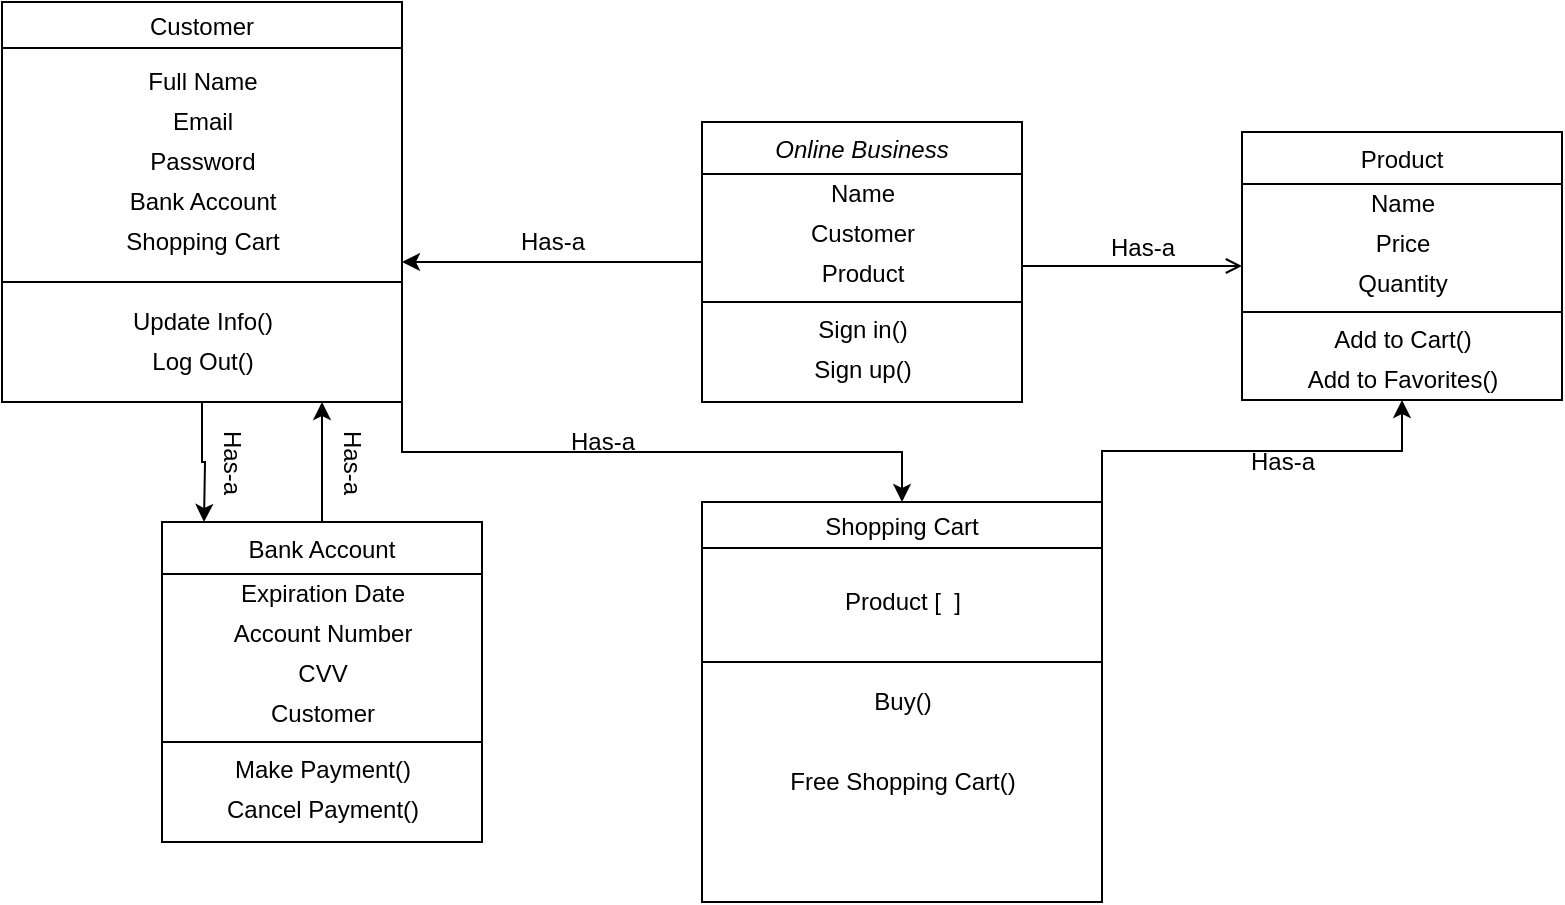 <mxfile version="15.3.8" type="github">
  <diagram id="C5RBs43oDa-KdzZeNtuy" name="Page-1">
    <mxGraphModel dx="1221" dy="613" grid="1" gridSize="10" guides="1" tooltips="1" connect="1" arrows="1" fold="1" page="1" pageScale="1" pageWidth="827" pageHeight="1169" math="0" shadow="0">
      <root>
        <mxCell id="WIyWlLk6GJQsqaUBKTNV-0" />
        <mxCell id="WIyWlLk6GJQsqaUBKTNV-1" parent="WIyWlLk6GJQsqaUBKTNV-0" />
        <mxCell id="zkfFHV4jXpPFQw0GAbJ--0" value="Online Business" style="swimlane;fontStyle=2;align=center;verticalAlign=top;childLayout=stackLayout;horizontal=1;startSize=26;horizontalStack=0;resizeParent=1;resizeLast=0;collapsible=1;marginBottom=0;rounded=0;shadow=0;strokeWidth=1;" parent="WIyWlLk6GJQsqaUBKTNV-1" vertex="1">
          <mxGeometry x="380" y="130" width="160" height="140" as="geometry">
            <mxRectangle x="230" y="140" width="160" height="26" as="alternateBounds" />
          </mxGeometry>
        </mxCell>
        <mxCell id="H1VJc0rH2VVA3c3n-pW1-8" value="Name" style="text;html=1;resizable=0;autosize=1;align=center;verticalAlign=middle;points=[];fillColor=none;strokeColor=none;rounded=0;" vertex="1" parent="zkfFHV4jXpPFQw0GAbJ--0">
          <mxGeometry y="26" width="160" height="20" as="geometry" />
        </mxCell>
        <mxCell id="H1VJc0rH2VVA3c3n-pW1-6" value="Customer" style="text;html=1;resizable=0;autosize=1;align=center;verticalAlign=middle;points=[];fillColor=none;strokeColor=none;rounded=0;" vertex="1" parent="zkfFHV4jXpPFQw0GAbJ--0">
          <mxGeometry y="46" width="160" height="20" as="geometry" />
        </mxCell>
        <mxCell id="H1VJc0rH2VVA3c3n-pW1-7" value="Product" style="text;html=1;resizable=0;autosize=1;align=center;verticalAlign=middle;points=[];fillColor=none;strokeColor=none;rounded=0;" vertex="1" parent="zkfFHV4jXpPFQw0GAbJ--0">
          <mxGeometry y="66" width="160" height="20" as="geometry" />
        </mxCell>
        <mxCell id="zkfFHV4jXpPFQw0GAbJ--4" value="" style="line;html=1;strokeWidth=1;align=left;verticalAlign=middle;spacingTop=-1;spacingLeft=3;spacingRight=3;rotatable=0;labelPosition=right;points=[];portConstraint=eastwest;" parent="zkfFHV4jXpPFQw0GAbJ--0" vertex="1">
          <mxGeometry y="86" width="160" height="8" as="geometry" />
        </mxCell>
        <mxCell id="H1VJc0rH2VVA3c3n-pW1-9" value="Sign in()" style="text;html=1;resizable=0;autosize=1;align=center;verticalAlign=middle;points=[];fillColor=none;strokeColor=none;rounded=0;" vertex="1" parent="zkfFHV4jXpPFQw0GAbJ--0">
          <mxGeometry y="94" width="160" height="20" as="geometry" />
        </mxCell>
        <mxCell id="H1VJc0rH2VVA3c3n-pW1-10" value="Sign up()" style="text;html=1;resizable=0;autosize=1;align=center;verticalAlign=middle;points=[];fillColor=none;strokeColor=none;rounded=0;" vertex="1" parent="zkfFHV4jXpPFQw0GAbJ--0">
          <mxGeometry y="114" width="160" height="20" as="geometry" />
        </mxCell>
        <mxCell id="H1VJc0rH2VVA3c3n-pW1-26" style="edgeStyle=orthogonalEdgeStyle;rounded=0;orthogonalLoop=1;jettySize=auto;html=1;exitX=0.5;exitY=0;exitDx=0;exitDy=0;" edge="1" parent="WIyWlLk6GJQsqaUBKTNV-1" source="zkfFHV4jXpPFQw0GAbJ--6">
          <mxGeometry relative="1" as="geometry">
            <mxPoint x="190" y="270" as="targetPoint" />
          </mxGeometry>
        </mxCell>
        <mxCell id="zkfFHV4jXpPFQw0GAbJ--6" value="Bank Account" style="swimlane;fontStyle=0;align=center;verticalAlign=top;childLayout=stackLayout;horizontal=1;startSize=26;horizontalStack=0;resizeParent=1;resizeLast=0;collapsible=1;marginBottom=0;rounded=0;shadow=0;strokeWidth=1;" parent="WIyWlLk6GJQsqaUBKTNV-1" vertex="1">
          <mxGeometry x="110" y="330" width="160" height="160" as="geometry">
            <mxRectangle x="130" y="380" width="160" height="26" as="alternateBounds" />
          </mxGeometry>
        </mxCell>
        <mxCell id="H1VJc0rH2VVA3c3n-pW1-25" value="Expiration Date" style="text;html=1;resizable=0;autosize=1;align=center;verticalAlign=middle;points=[];fillColor=none;strokeColor=none;rounded=0;" vertex="1" parent="zkfFHV4jXpPFQw0GAbJ--6">
          <mxGeometry y="26" width="160" height="20" as="geometry" />
        </mxCell>
        <mxCell id="H1VJc0rH2VVA3c3n-pW1-28" value="Account Number" style="text;html=1;resizable=0;autosize=1;align=center;verticalAlign=middle;points=[];fillColor=none;strokeColor=none;rounded=0;" vertex="1" parent="zkfFHV4jXpPFQw0GAbJ--6">
          <mxGeometry y="46" width="160" height="20" as="geometry" />
        </mxCell>
        <mxCell id="H1VJc0rH2VVA3c3n-pW1-29" value="CVV" style="text;html=1;resizable=0;autosize=1;align=center;verticalAlign=middle;points=[];fillColor=none;strokeColor=none;rounded=0;" vertex="1" parent="zkfFHV4jXpPFQw0GAbJ--6">
          <mxGeometry y="66" width="160" height="20" as="geometry" />
        </mxCell>
        <mxCell id="H1VJc0rH2VVA3c3n-pW1-30" value="Customer" style="text;html=1;resizable=0;autosize=1;align=center;verticalAlign=middle;points=[];fillColor=none;strokeColor=none;rounded=0;" vertex="1" parent="zkfFHV4jXpPFQw0GAbJ--6">
          <mxGeometry y="86" width="160" height="20" as="geometry" />
        </mxCell>
        <mxCell id="zkfFHV4jXpPFQw0GAbJ--9" value="" style="line;html=1;strokeWidth=1;align=left;verticalAlign=middle;spacingTop=-1;spacingLeft=3;spacingRight=3;rotatable=0;labelPosition=right;points=[];portConstraint=eastwest;" parent="zkfFHV4jXpPFQw0GAbJ--6" vertex="1">
          <mxGeometry y="106" width="160" height="8" as="geometry" />
        </mxCell>
        <mxCell id="H1VJc0rH2VVA3c3n-pW1-31" value="Make Payment()" style="text;html=1;resizable=0;autosize=1;align=center;verticalAlign=middle;points=[];fillColor=none;strokeColor=none;rounded=0;" vertex="1" parent="zkfFHV4jXpPFQw0GAbJ--6">
          <mxGeometry y="114" width="160" height="20" as="geometry" />
        </mxCell>
        <mxCell id="H1VJc0rH2VVA3c3n-pW1-32" value="Cancel Payment()" style="text;html=1;resizable=0;autosize=1;align=center;verticalAlign=middle;points=[];fillColor=none;strokeColor=none;rounded=0;" vertex="1" parent="zkfFHV4jXpPFQw0GAbJ--6">
          <mxGeometry y="134" width="160" height="20" as="geometry" />
        </mxCell>
        <mxCell id="zkfFHV4jXpPFQw0GAbJ--17" value="Product" style="swimlane;fontStyle=0;align=center;verticalAlign=top;childLayout=stackLayout;horizontal=1;startSize=26;horizontalStack=0;resizeParent=1;resizeLast=0;collapsible=1;marginBottom=0;rounded=0;shadow=0;strokeWidth=1;" parent="WIyWlLk6GJQsqaUBKTNV-1" vertex="1">
          <mxGeometry x="650" y="135" width="160" height="134" as="geometry">
            <mxRectangle x="550" y="140" width="160" height="26" as="alternateBounds" />
          </mxGeometry>
        </mxCell>
        <mxCell id="H1VJc0rH2VVA3c3n-pW1-12" value="Name" style="text;html=1;resizable=0;autosize=1;align=center;verticalAlign=middle;points=[];fillColor=none;strokeColor=none;rounded=0;" vertex="1" parent="zkfFHV4jXpPFQw0GAbJ--17">
          <mxGeometry y="26" width="160" height="20" as="geometry" />
        </mxCell>
        <mxCell id="H1VJc0rH2VVA3c3n-pW1-11" value="Price" style="text;html=1;resizable=0;autosize=1;align=center;verticalAlign=middle;points=[];fillColor=none;strokeColor=none;rounded=0;" vertex="1" parent="zkfFHV4jXpPFQw0GAbJ--17">
          <mxGeometry y="46" width="160" height="20" as="geometry" />
        </mxCell>
        <mxCell id="H1VJc0rH2VVA3c3n-pW1-42" value="Quantity" style="text;html=1;resizable=0;autosize=1;align=center;verticalAlign=middle;points=[];fillColor=none;strokeColor=none;rounded=0;" vertex="1" parent="zkfFHV4jXpPFQw0GAbJ--17">
          <mxGeometry y="66" width="160" height="20" as="geometry" />
        </mxCell>
        <mxCell id="zkfFHV4jXpPFQw0GAbJ--23" value="" style="line;html=1;strokeWidth=1;align=left;verticalAlign=middle;spacingTop=-1;spacingLeft=3;spacingRight=3;rotatable=0;labelPosition=right;points=[];portConstraint=eastwest;" parent="zkfFHV4jXpPFQw0GAbJ--17" vertex="1">
          <mxGeometry y="86" width="160" height="8" as="geometry" />
        </mxCell>
        <mxCell id="H1VJc0rH2VVA3c3n-pW1-33" value="Add to Cart()" style="text;html=1;resizable=0;autosize=1;align=center;verticalAlign=middle;points=[];fillColor=none;strokeColor=none;rounded=0;" vertex="1" parent="zkfFHV4jXpPFQw0GAbJ--17">
          <mxGeometry y="94" width="160" height="20" as="geometry" />
        </mxCell>
        <mxCell id="H1VJc0rH2VVA3c3n-pW1-34" value="Add to Favorites()" style="text;html=1;resizable=0;autosize=1;align=center;verticalAlign=middle;points=[];fillColor=none;strokeColor=none;rounded=0;" vertex="1" parent="zkfFHV4jXpPFQw0GAbJ--17">
          <mxGeometry y="114" width="160" height="20" as="geometry" />
        </mxCell>
        <mxCell id="zkfFHV4jXpPFQw0GAbJ--26" value="" style="endArrow=open;shadow=0;strokeWidth=1;rounded=0;endFill=1;edgeStyle=elbowEdgeStyle;elbow=vertical;" parent="WIyWlLk6GJQsqaUBKTNV-1" source="zkfFHV4jXpPFQw0GAbJ--0" target="zkfFHV4jXpPFQw0GAbJ--17" edge="1">
          <mxGeometry x="0.5" y="41" relative="1" as="geometry">
            <mxPoint x="380" y="192" as="sourcePoint" />
            <mxPoint x="540" y="192" as="targetPoint" />
            <mxPoint x="-40" y="32" as="offset" />
          </mxGeometry>
        </mxCell>
        <mxCell id="zkfFHV4jXpPFQw0GAbJ--29" value="Has-a" style="text;html=1;resizable=0;points=[];;align=center;verticalAlign=middle;labelBackgroundColor=none;rounded=0;shadow=0;strokeWidth=1;fontSize=12;" parent="zkfFHV4jXpPFQw0GAbJ--26" vertex="1" connectable="0">
          <mxGeometry x="0.5" y="49" relative="1" as="geometry">
            <mxPoint x="-23" y="40" as="offset" />
          </mxGeometry>
        </mxCell>
        <mxCell id="H1VJc0rH2VVA3c3n-pW1-4" value="Has-a" style="text;html=1;align=center;verticalAlign=middle;resizable=0;points=[];autosize=1;strokeColor=none;fillColor=none;" vertex="1" parent="WIyWlLk6GJQsqaUBKTNV-1">
          <mxGeometry x="280" y="180" width="50" height="20" as="geometry" />
        </mxCell>
        <mxCell id="H1VJc0rH2VVA3c3n-pW1-23" style="edgeStyle=orthogonalEdgeStyle;rounded=0;orthogonalLoop=1;jettySize=auto;html=1;exitX=0.5;exitY=1;exitDx=0;exitDy=0;" edge="1" parent="WIyWlLk6GJQsqaUBKTNV-1" source="H1VJc0rH2VVA3c3n-pW1-5">
          <mxGeometry relative="1" as="geometry">
            <mxPoint x="131" y="310" as="sourcePoint" />
            <mxPoint x="131" y="330" as="targetPoint" />
          </mxGeometry>
        </mxCell>
        <mxCell id="H1VJc0rH2VVA3c3n-pW1-36" style="edgeStyle=orthogonalEdgeStyle;rounded=0;orthogonalLoop=1;jettySize=auto;html=1;exitX=1;exitY=1;exitDx=0;exitDy=0;" edge="1" parent="WIyWlLk6GJQsqaUBKTNV-1" source="H1VJc0rH2VVA3c3n-pW1-5" target="H1VJc0rH2VVA3c3n-pW1-37">
          <mxGeometry relative="1" as="geometry">
            <mxPoint x="480" y="360" as="targetPoint" />
          </mxGeometry>
        </mxCell>
        <mxCell id="H1VJc0rH2VVA3c3n-pW1-5" value="Customer" style="swimlane;fontStyle=0;startSize=23;" vertex="1" parent="WIyWlLk6GJQsqaUBKTNV-1">
          <mxGeometry x="30" y="70" width="200" height="200" as="geometry" />
        </mxCell>
        <mxCell id="H1VJc0rH2VVA3c3n-pW1-14" value="Full Name" style="text;html=1;resizable=0;autosize=1;align=center;verticalAlign=middle;points=[];fillColor=none;strokeColor=none;rounded=0;" vertex="1" parent="H1VJc0rH2VVA3c3n-pW1-5">
          <mxGeometry x="65" y="30" width="70" height="20" as="geometry" />
        </mxCell>
        <mxCell id="H1VJc0rH2VVA3c3n-pW1-15" value="" style="endArrow=none;html=1;" edge="1" parent="H1VJc0rH2VVA3c3n-pW1-5">
          <mxGeometry width="50" height="50" relative="1" as="geometry">
            <mxPoint y="140" as="sourcePoint" />
            <mxPoint x="200" y="140" as="targetPoint" />
          </mxGeometry>
        </mxCell>
        <mxCell id="H1VJc0rH2VVA3c3n-pW1-18" value="Email" style="text;html=1;resizable=0;autosize=1;align=center;verticalAlign=middle;points=[];fillColor=none;strokeColor=none;rounded=0;" vertex="1" parent="H1VJc0rH2VVA3c3n-pW1-5">
          <mxGeometry x="75" y="50" width="50" height="20" as="geometry" />
        </mxCell>
        <mxCell id="H1VJc0rH2VVA3c3n-pW1-19" value="Password" style="text;html=1;resizable=0;autosize=1;align=center;verticalAlign=middle;points=[];fillColor=none;strokeColor=none;rounded=0;" vertex="1" parent="H1VJc0rH2VVA3c3n-pW1-5">
          <mxGeometry x="65" y="70" width="70" height="20" as="geometry" />
        </mxCell>
        <mxCell id="H1VJc0rH2VVA3c3n-pW1-20" value="Bank Account" style="text;html=1;resizable=0;autosize=1;align=center;verticalAlign=middle;points=[];fillColor=none;strokeColor=none;rounded=0;" vertex="1" parent="H1VJc0rH2VVA3c3n-pW1-5">
          <mxGeometry x="55" y="90" width="90" height="20" as="geometry" />
        </mxCell>
        <mxCell id="H1VJc0rH2VVA3c3n-pW1-21" value="Update Info()" style="text;html=1;resizable=0;autosize=1;align=center;verticalAlign=middle;points=[];fillColor=none;strokeColor=none;rounded=0;" vertex="1" parent="H1VJc0rH2VVA3c3n-pW1-5">
          <mxGeometry x="55" y="150" width="90" height="20" as="geometry" />
        </mxCell>
        <mxCell id="H1VJc0rH2VVA3c3n-pW1-22" value="Log Out()" style="text;html=1;resizable=0;autosize=1;align=center;verticalAlign=middle;points=[];fillColor=none;strokeColor=none;rounded=0;" vertex="1" parent="H1VJc0rH2VVA3c3n-pW1-5">
          <mxGeometry x="65" y="170" width="70" height="20" as="geometry" />
        </mxCell>
        <mxCell id="H1VJc0rH2VVA3c3n-pW1-48" value="Shopping Cart" style="text;html=1;resizable=0;autosize=1;align=center;verticalAlign=middle;points=[];fillColor=none;strokeColor=none;rounded=0;" vertex="1" parent="H1VJc0rH2VVA3c3n-pW1-5">
          <mxGeometry x="55" y="110" width="90" height="20" as="geometry" />
        </mxCell>
        <mxCell id="H1VJc0rH2VVA3c3n-pW1-13" style="edgeStyle=orthogonalEdgeStyle;rounded=0;orthogonalLoop=1;jettySize=auto;html=1;" edge="1" parent="WIyWlLk6GJQsqaUBKTNV-1" source="H1VJc0rH2VVA3c3n-pW1-7">
          <mxGeometry relative="1" as="geometry">
            <mxPoint x="230" y="200" as="targetPoint" />
            <Array as="points">
              <mxPoint x="230" y="200" />
            </Array>
          </mxGeometry>
        </mxCell>
        <mxCell id="H1VJc0rH2VVA3c3n-pW1-24" value="Has-a" style="text;html=1;resizable=0;autosize=1;align=center;verticalAlign=middle;points=[];fillColor=none;strokeColor=none;rounded=0;rotation=90;" vertex="1" parent="WIyWlLk6GJQsqaUBKTNV-1">
          <mxGeometry x="120" y="290" width="50" height="20" as="geometry" />
        </mxCell>
        <mxCell id="H1VJc0rH2VVA3c3n-pW1-27" value="Has-a" style="text;html=1;resizable=0;autosize=1;align=center;verticalAlign=middle;points=[];fillColor=none;strokeColor=none;rounded=0;rotation=90;" vertex="1" parent="WIyWlLk6GJQsqaUBKTNV-1">
          <mxGeometry x="180" y="290" width="50" height="20" as="geometry" />
        </mxCell>
        <mxCell id="H1VJc0rH2VVA3c3n-pW1-40" style="edgeStyle=orthogonalEdgeStyle;rounded=0;orthogonalLoop=1;jettySize=auto;html=1;exitX=1;exitY=0;exitDx=0;exitDy=0;entryX=0.5;entryY=1;entryDx=0;entryDy=0;" edge="1" parent="WIyWlLk6GJQsqaUBKTNV-1" source="H1VJc0rH2VVA3c3n-pW1-37" target="zkfFHV4jXpPFQw0GAbJ--17">
          <mxGeometry relative="1" as="geometry" />
        </mxCell>
        <mxCell id="H1VJc0rH2VVA3c3n-pW1-37" value="Shopping Cart" style="swimlane;fontStyle=0" vertex="1" parent="WIyWlLk6GJQsqaUBKTNV-1">
          <mxGeometry x="380" y="320" width="200" height="200" as="geometry" />
        </mxCell>
        <mxCell id="H1VJc0rH2VVA3c3n-pW1-39" value="Product [&amp;nbsp; ]" style="text;html=1;resizable=0;autosize=1;align=center;verticalAlign=middle;points=[];fillColor=none;strokeColor=none;rounded=0;" vertex="1" parent="H1VJc0rH2VVA3c3n-pW1-37">
          <mxGeometry x="65" y="40" width="70" height="20" as="geometry" />
        </mxCell>
        <mxCell id="H1VJc0rH2VVA3c3n-pW1-45" value="" style="endArrow=none;html=1;" edge="1" parent="H1VJc0rH2VVA3c3n-pW1-37">
          <mxGeometry width="50" height="50" relative="1" as="geometry">
            <mxPoint y="80" as="sourcePoint" />
            <mxPoint x="200" y="80" as="targetPoint" />
          </mxGeometry>
        </mxCell>
        <mxCell id="H1VJc0rH2VVA3c3n-pW1-46" value="Buy()" style="text;html=1;resizable=0;autosize=1;align=center;verticalAlign=middle;points=[];fillColor=none;strokeColor=none;rounded=0;" vertex="1" parent="H1VJc0rH2VVA3c3n-pW1-37">
          <mxGeometry x="80" y="90" width="40" height="20" as="geometry" />
        </mxCell>
        <mxCell id="H1VJc0rH2VVA3c3n-pW1-47" value="Free Shopping Cart()" style="text;html=1;resizable=0;autosize=1;align=center;verticalAlign=middle;points=[];fillColor=none;strokeColor=none;rounded=0;" vertex="1" parent="H1VJc0rH2VVA3c3n-pW1-37">
          <mxGeometry x="35" y="130" width="130" height="20" as="geometry" />
        </mxCell>
        <mxCell id="H1VJc0rH2VVA3c3n-pW1-38" value="Has-a" style="text;html=1;resizable=0;autosize=1;align=center;verticalAlign=middle;points=[];fillColor=none;strokeColor=none;rounded=0;" vertex="1" parent="WIyWlLk6GJQsqaUBKTNV-1">
          <mxGeometry x="305" y="280" width="50" height="20" as="geometry" />
        </mxCell>
        <mxCell id="H1VJc0rH2VVA3c3n-pW1-41" value="Has-a" style="text;html=1;resizable=0;autosize=1;align=center;verticalAlign=middle;points=[];fillColor=none;strokeColor=none;rounded=0;" vertex="1" parent="WIyWlLk6GJQsqaUBKTNV-1">
          <mxGeometry x="645" y="290" width="50" height="20" as="geometry" />
        </mxCell>
      </root>
    </mxGraphModel>
  </diagram>
</mxfile>
